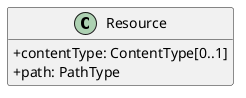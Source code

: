 @startuml
skinparam classAttributeIconSize 0
hide methods

class Resource {
  +contentType: ContentType[0..1] 
  +path: PathType 
}
@enduml